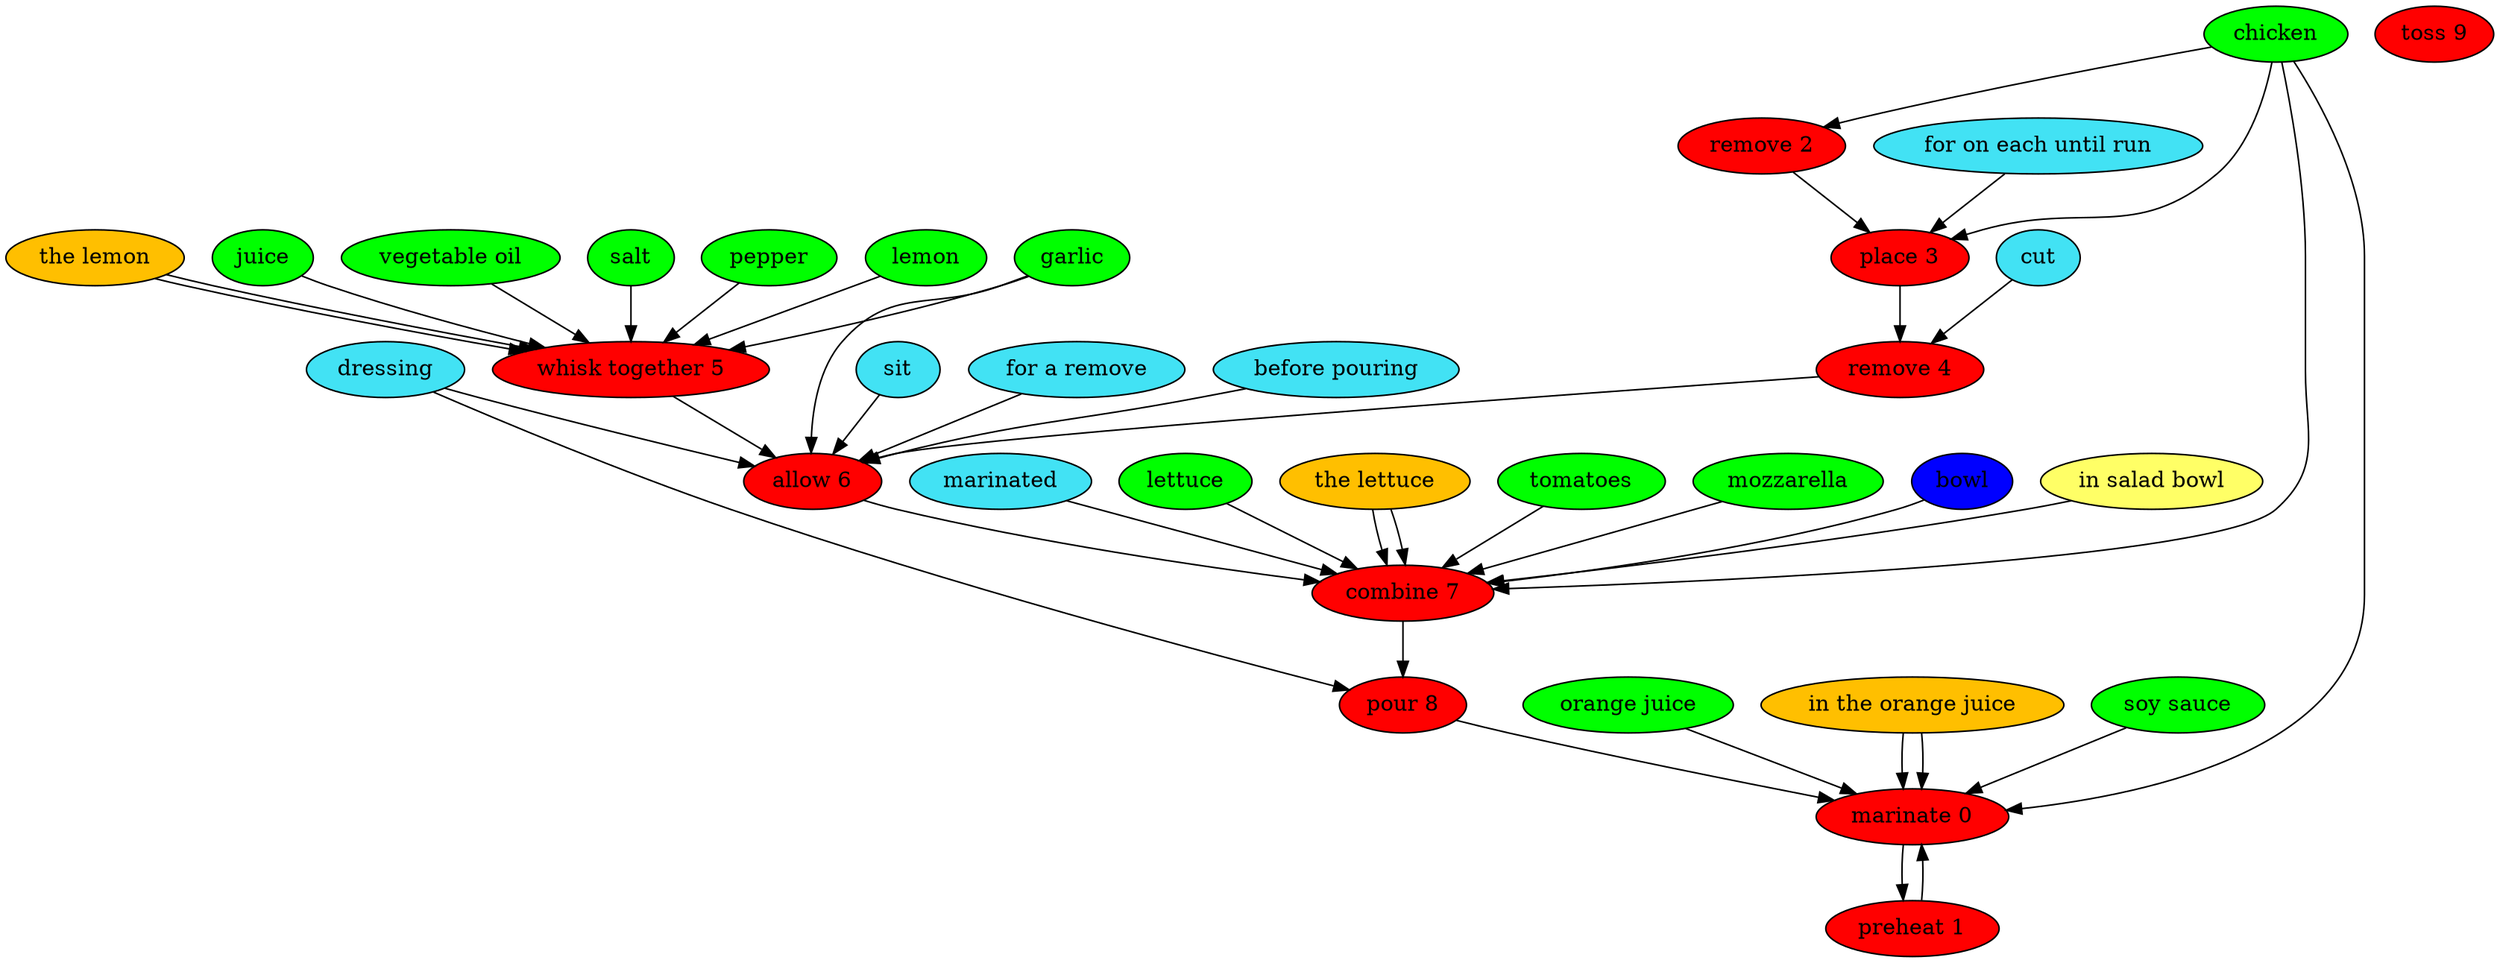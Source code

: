 digraph G {
"marinate 0" [style=filled, fillcolor=red];
chicken [style=filled, fillcolor=green];
chicken -> "marinate 0";
"orange juice" [style=filled, fillcolor=green];
"orange juice" -> "marinate 0";
"in the orange juice" [style=filled, fillcolor="#01DFA5"];
"in the orange juice" -> "marinate 0";
"soy sauce" [style=filled, fillcolor=green];
"soy sauce" -> "marinate 0";
"in the orange juice" [style=filled, fillcolor="#FFBF00"];
"in the orange juice" -> "marinate 0";
"preheat 1" [style=filled, fillcolor=red];
"remove 2" [style=filled, fillcolor=red];
chicken [style=filled, fillcolor=green];
chicken -> "remove 2";
"place 3" [style=filled, fillcolor=red];
"for on each until run" [style=filled, fillcolor="#42e2f4"];
"for on each until run" -> "place 3";
chicken [style=filled, fillcolor=green];
chicken -> "place 3";
"remove 4" [style=filled, fillcolor=red];
cut [style=filled, fillcolor="#42e2f4"];
cut -> "remove 4";
"whisk together 5" [style=filled, fillcolor=red];
lemon [style=filled, fillcolor=green];
lemon -> "whisk together 5";
"the lemon" [style=filled, fillcolor="#01DFA5"];
"the lemon" -> "whisk together 5";
juice [style=filled, fillcolor=green];
juice -> "whisk together 5";
"vegetable oil" [style=filled, fillcolor=green];
"vegetable oil" -> "whisk together 5";
salt [style=filled, fillcolor=green];
salt -> "whisk together 5";
pepper [style=filled, fillcolor=green];
pepper -> "whisk together 5";
garlic [style=filled, fillcolor=green];
garlic -> "whisk together 5";
"the lemon" [style=filled, fillcolor="#FFBF00"];
"the lemon" -> "whisk together 5";
"allow 6" [style=filled, fillcolor=red];
sit [style=filled, fillcolor="#42e2f4"];
sit -> "allow 6";
dressing [style=filled, fillcolor="#42e2f4"];
dressing -> "allow 6";
"for a remove" [style=filled, fillcolor="#42e2f4"];
"for a remove" -> "allow 6";
"before pouring" [style=filled, fillcolor="#42e2f4"];
"before pouring" -> "allow 6";
garlic [style=filled, fillcolor=green];
garlic -> "allow 6";
"combine 7" [style=filled, fillcolor=red];
marinated [style=filled, fillcolor="#42e2f4"];
marinated -> "combine 7";
lettuce [style=filled, fillcolor=green];
lettuce -> "combine 7";
"the lettuce" [style=filled, fillcolor="#01DFA5"];
"the lettuce" -> "combine 7";
tomatoes [style=filled, fillcolor=green];
tomatoes -> "combine 7";
mozzarella [style=filled, fillcolor=green];
mozzarella -> "combine 7";
chicken [style=filled, fillcolor=green];
chicken -> "combine 7";
bowl [style=filled, fillcolor="#0000ff"];
bowl -> "combine 7";
"in salad bowl" [style=filled, fillcolor="#ffff66"];
"in salad bowl" -> "combine 7";
"the lettuce" [style=filled, fillcolor="#FFBF00"];
"the lettuce" -> "combine 7";
"pour 8" [style=filled, fillcolor=red];
dressing [style=filled, fillcolor="#42e2f4"];
dressing -> "pour 8";
"toss 9" [style=filled, fillcolor=red];
"marinate 0" -> "preheat 1";
"preheat 1" -> "marinate 0";
"remove 2" -> "place 3";
"place 3" -> "remove 4";
"remove 4" -> "allow 6";
"whisk together 5" -> "allow 6";
"allow 6" -> "combine 7";
"combine 7" -> "pour 8";
"pour 8" -> "marinate 0";
}
